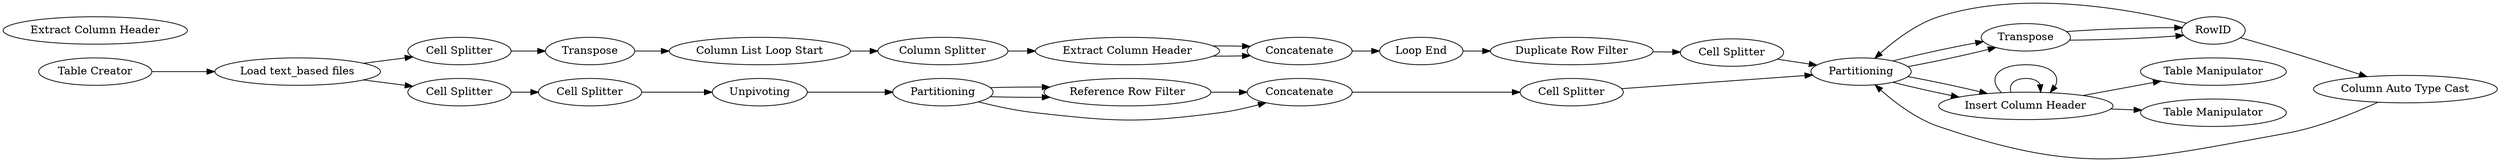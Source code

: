 digraph {
	1433 [label="Table Creator"]
	1440 [label="Load text_based files"]
	1454 [label="Cell Splitter"]
	1458 [label=Transpose]
	1459 [label="Cell Splitter"]
	1463 [label=RowID]
	1464 [label=Transpose]
	1465 [label="Insert Column Header"]
	1467 [label=Partitioning]
	1468 [label="Column Auto Type Cast"]
	1469 [label="Extract Column Header"]
	1472 [label="Column List Loop Start"]
	1476 [label="Column Splitter"]
	1480 [label="Extract Column Header"]
	1481 [label=Concatenate]
	1482 [label="Loop End"]
	1483 [label="Duplicate Row Filter"]
	1485 [label="Table Manipulator"]
	1486 [label="Cell Splitter"]
	1488 [label=Unpivoting]
	1463 [label=RowID]
	1464 [label=Transpose]
	1465 [label="Insert Column Header"]
	1467 [label=Partitioning]
	1469 [label="Extract Column Header"]
	1492 [label="Table Manipulator"]
	1495 [label="Cell Splitter"]
	1498 [label="Reference Row Filter"]
	1499 [label="Cell Splitter"]
	1500 [label=Partitioning]
	1501 [label=Concatenate]
	1463 -> 1468
	1464 -> 1463
	1467 -> 1465
	1467 -> 1464
	1468 -> 1467
	1465 -> 1465
	1463 -> 1467
	1464 -> 1463
	1467 -> 1465
	1467 -> 1464
	1465 -> 1465
	1433 -> 1440
	1440 -> 1454
	1440 -> 1486
	1454 -> 1458
	1458 -> 1472
	1459 -> 1467
	1465 -> 1485
	1472 -> 1476
	1476 -> 1480
	1480 -> 1481
	1480 -> 1481
	1481 -> 1482
	1482 -> 1483
	1483 -> 1459
	1486 -> 1495
	1488 -> 1500
	1465 -> 1492
	1495 -> 1488
	1498 -> 1501
	1499 -> 1467
	1500 -> 1501
	1500 -> 1498
	1500 -> 1498
	1501 -> 1499
	rankdir=LR
}
